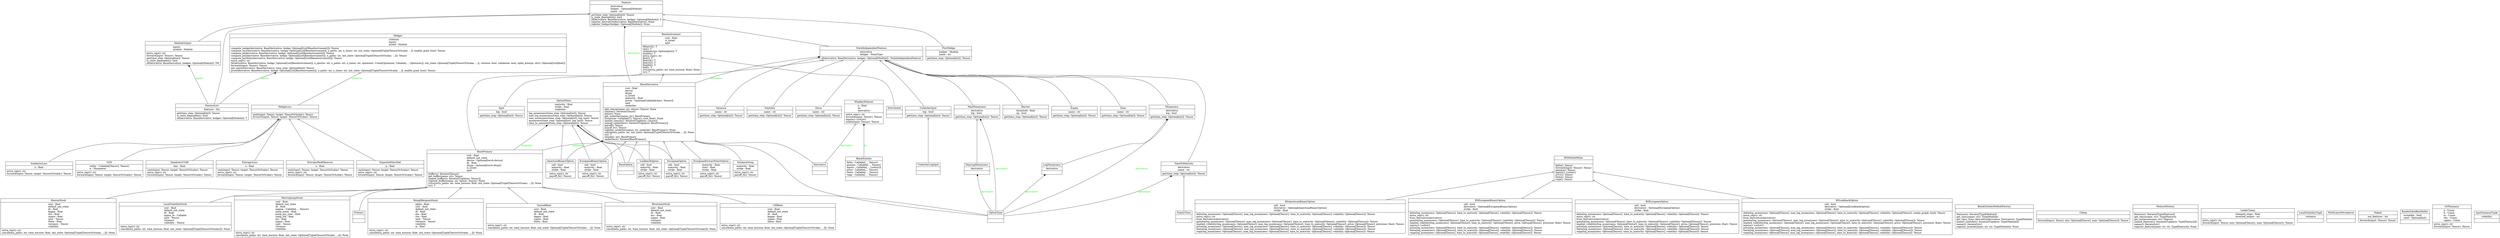 digraph "classes_pfhedge" {
rankdir=BT
charset="utf-8"
"pfhedge.instruments.derivative.american_binary.AmericanBinaryOption" [color="black", fontcolor="black", label=<{AmericanBinaryOption|call : bool<br ALIGN="LEFT"/>maturity : float<br ALIGN="LEFT"/>strike : float<br ALIGN="LEFT"/>|extra_repr(): str<br ALIGN="LEFT"/>payoff_fn(): Tensor<br ALIGN="LEFT"/>}>, shape="record", style="solid"];
"pfhedge.nn.modules.bs.american_binary.BSAmericanBinaryOption" [color="black", fontcolor="black", label=<{BSAmericanBinaryOption|call : bool<br ALIGN="LEFT"/>derivative : Optional[AmericanBinaryOption]<br ALIGN="LEFT"/>strike : float<br ALIGN="LEFT"/>|delta(log_moneyness: Optional[Tensor], max_log_moneyness: Optional[Tensor], time_to_maturity: Optional[Tensor], volatility: Optional[Tensor]): Tensor<br ALIGN="LEFT"/>extra_repr(): str<br ALIGN="LEFT"/>from_derivative(derivative)<br ALIGN="LEFT"/>gamma(log_moneyness: Optional[Tensor], max_log_moneyness: Optional[Tensor], time_to_maturity: Optional[Tensor], volatility: Optional[Tensor]): Tensor<br ALIGN="LEFT"/>implied_volatility(log_moneyness: Optional[Tensor], max_log_moneyness: Optional[Tensor], time_to_maturity: Optional[Tensor], price: Optional[Tensor], precision: float): Tensor<br ALIGN="LEFT"/>price(log_moneyness: Optional[Tensor], max_log_moneyness: Optional[Tensor], time_to_maturity: Optional[Tensor], volatility: Optional[Tensor]): Tensor<br ALIGN="LEFT"/>theta(log_moneyness: Optional[Tensor], max_log_moneyness: Optional[Tensor], time_to_maturity: Optional[Tensor], volatility: Optional[Tensor]): Tensor<br ALIGN="LEFT"/>vega(log_moneyness: Optional[Tensor], max_log_moneyness: Optional[Tensor], time_to_maturity: Optional[Tensor], volatility: Optional[Tensor]): Tensor<br ALIGN="LEFT"/>}>, shape="record", style="solid"];
"pfhedge.nn.modules.bs.european_binary.BSEuropeanBinaryOption" [color="black", fontcolor="black", label=<{BSEuropeanBinaryOption|call : bool<br ALIGN="LEFT"/>derivative : Optional[EuropeanBinaryOption]<br ALIGN="LEFT"/>strike : float<br ALIGN="LEFT"/>|delta(log_moneyness: Optional[Tensor], time_to_maturity: Optional[Tensor], volatility: Optional[Tensor]): Tensor<br ALIGN="LEFT"/>extra_repr(): str<br ALIGN="LEFT"/>from_derivative(derivative)<br ALIGN="LEFT"/>gamma(log_moneyness: Optional[Tensor], time_to_maturity: Optional[Tensor], volatility: Optional[Tensor]): Tensor<br ALIGN="LEFT"/>implied_volatility(log_moneyness: Optional[Tensor], time_to_maturity: Optional[Tensor], price: Optional[Tensor], precision: float): Tensor<br ALIGN="LEFT"/>inputs(): List[str]<br ALIGN="LEFT"/>price(log_moneyness: Optional[Tensor], time_to_maturity: Optional[Tensor], volatility: Optional[Tensor]): Tensor<br ALIGN="LEFT"/>theta(log_moneyness: Optional[Tensor], time_to_maturity: Optional[Tensor], volatility: Optional[Tensor]): Tensor<br ALIGN="LEFT"/>vega(log_moneyness: Optional[Tensor], time_to_maturity: Optional[Tensor], volatility: Optional[Tensor]): Tensor<br ALIGN="LEFT"/>}>, shape="record", style="solid"];
"pfhedge.nn.modules.bs.european.BSEuropeanOption" [color="black", fontcolor="black", label=<{BSEuropeanOption|call : bool<br ALIGN="LEFT"/>derivative : Optional[EuropeanOption]<br ALIGN="LEFT"/>strike : float<br ALIGN="LEFT"/>|delta(log_moneyness: Optional[Tensor], time_to_maturity: Optional[Tensor], volatility: Optional[Tensor]): Tensor<br ALIGN="LEFT"/>extra_repr(): str<br ALIGN="LEFT"/>from_derivative(derivative)<br ALIGN="LEFT"/>gamma(log_moneyness: Optional[Tensor], time_to_maturity: Optional[Tensor], volatility: Optional[Tensor]): Tensor<br ALIGN="LEFT"/>implied_volatility(log_moneyness: Optional[Tensor], time_to_maturity: Optional[Tensor], price: Optional[Tensor], precision: float): Tensor<br ALIGN="LEFT"/>price(log_moneyness: Optional[Tensor], time_to_maturity: Optional[Tensor], volatility: Optional[Tensor]): Tensor<br ALIGN="LEFT"/>theta(log_moneyness: Optional[Tensor], time_to_maturity: Optional[Tensor], volatility: Optional[Tensor]): Tensor<br ALIGN="LEFT"/>vega(log_moneyness: Optional[Tensor], time_to_maturity: Optional[Tensor], volatility: Optional[Tensor]): Tensor<br ALIGN="LEFT"/>}>, shape="record", style="solid"];
"pfhedge.nn.modules.bs.lookback.BSLookbackOption" [color="black", fontcolor="black", label=<{BSLookbackOption|call : bool<br ALIGN="LEFT"/>derivative : Optional[LookbackOption]<br ALIGN="LEFT"/>strike : float<br ALIGN="LEFT"/>|delta(log_moneyness: Optional[Tensor], max_log_moneyness: Optional[Tensor], time_to_maturity: Optional[Tensor], volatility: Optional[Tensor], create_graph: bool): Tensor<br ALIGN="LEFT"/>extra_repr(): str<br ALIGN="LEFT"/>from_derivative(derivative)<br ALIGN="LEFT"/>gamma(log_moneyness: Optional[Tensor], max_log_moneyness: Optional[Tensor], time_to_maturity: Optional[Tensor], volatility: Optional[Tensor]): Tensor<br ALIGN="LEFT"/>implied_volatility(log_moneyness: Optional[Tensor], max_log_moneyness: Optional[Tensor], time_to_maturity: Optional[Tensor], price: Optional[Tensor], precision: float): Tensor<br ALIGN="LEFT"/>inputs(): List[str]<br ALIGN="LEFT"/>price(log_moneyness: Optional[Tensor], max_log_moneyness: Optional[Tensor], time_to_maturity: Optional[Tensor], volatility: Optional[Tensor]): Tensor<br ALIGN="LEFT"/>theta(log_moneyness: Optional[Tensor], max_log_moneyness: Optional[Tensor], time_to_maturity: Optional[Tensor], volatility: Optional[Tensor]): Tensor<br ALIGN="LEFT"/>vega(log_moneyness: Optional[Tensor], max_log_moneyness: Optional[Tensor], time_to_maturity: Optional[Tensor], volatility: Optional[Tensor]): Tensor<br ALIGN="LEFT"/>}>, shape="record", style="solid"];
"pfhedge.nn.modules.bs._base.BSModuleMixin" [color="black", fontcolor="black", label=<{BSModuleMixin|<br ALIGN="LEFT"/>|delta(): Tensor<br ALIGN="LEFT"/>forward(input: Tensor): Tensor<br ALIGN="LEFT"/>gamma(): Tensor<br ALIGN="LEFT"/>inputs(): List[str]<br ALIGN="LEFT"/><I>price</I>(): Tensor<br ALIGN="LEFT"/>theta(): Tensor<br ALIGN="LEFT"/>vega(): Tensor<br ALIGN="LEFT"/>}>, shape="record", style="solid"];
"pfhedge.features.features.Barrier" [color="black", fontcolor="black", label=<{Barrier|threshold : float<br ALIGN="LEFT"/>up : bool<br ALIGN="LEFT"/>|get(time_step: Optional[int]): Tensor<br ALIGN="LEFT"/>}>, shape="record", style="solid"];
"pfhedge.instruments.derivative.base.BaseDerivative" [color="black", fontcolor="black", label=<{BaseDerivative|cost : float<br ALIGN="LEFT"/>device<br ALIGN="LEFT"/>dtype<br ALIGN="LEFT"/>is_listed<br ALIGN="LEFT"/>maturity : float<br ALIGN="LEFT"/>pricer : Optional[Callable[[Any], Tensor]]<br ALIGN="LEFT"/>spot<br ALIGN="LEFT"/>underlier<br ALIGN="LEFT"/>|add_clause(name: str, clause: Clause): None<br ALIGN="LEFT"/>clauses(): Iterator[Clause]<br ALIGN="LEFT"/>delist(): None<br ALIGN="LEFT"/>get_underlier(name: str): BasePrimary<br ALIGN="LEFT"/>list(pricer: Callable[[T], Tensor], cost: float): None<br ALIGN="LEFT"/>named_clauses(): Iterator[Tuple[str, Clause]]<br ALIGN="LEFT"/>named_underliers(): Iterator[Tuple[str, BasePrimary]]<br ALIGN="LEFT"/>payoff(): Tensor<br ALIGN="LEFT"/><I>payoff_fn</I>(): Tensor<br ALIGN="LEFT"/>register_underlier(name: str, underlier: BasePrimary): None<br ALIGN="LEFT"/>simulate(n_paths: int, init_state: Optional[Tuple[TensorOrScalar, ...]]): None<br ALIGN="LEFT"/>to(): T<br ALIGN="LEFT"/>ul(index: int): BasePrimary<br ALIGN="LEFT"/>underliers(): Iterator[BasePrimary]<br ALIGN="LEFT"/>}>, shape="record", style="solid"];
"pfhedge.instruments.base.BaseInstrument" [color="black", fontcolor="black", label=<{BaseInstrument|cost : float<br ALIGN="LEFT"/>is_listed<br ALIGN="LEFT"/>spot<br ALIGN="LEFT"/>|bfloat16(): T<br ALIGN="LEFT"/>cpu(): T<br ALIGN="LEFT"/>cuda(device: Optional[int]): T<br ALIGN="LEFT"/>double(): T<br ALIGN="LEFT"/>extra_repr(): str<br ALIGN="LEFT"/>float(): T<br ALIGN="LEFT"/>float16(): T<br ALIGN="LEFT"/>float32(): T<br ALIGN="LEFT"/>float64(): T<br ALIGN="LEFT"/>half(): T<br ALIGN="LEFT"/><I>simulate</I>(n_paths: int, time_horizon: float): None<br ALIGN="LEFT"/><I>to</I>(): T<br ALIGN="LEFT"/>}>, shape="record", style="solid"];
"pfhedge.instruments.derivative.base.BaseOption" [color="black", fontcolor="black", label=<{BaseOption|<br ALIGN="LEFT"/>|}>, shape="record", style="solid"];
"pfhedge.instruments.primary.base.BasePrimary" [color="black", fontcolor="black", label=<{BasePrimary|cost : float<br ALIGN="LEFT"/>default_init_state<br ALIGN="LEFT"/>device : Optional[torch.device]<br ALIGN="LEFT"/>dt : float<br ALIGN="LEFT"/>dtype : Optional[torch.dtype]<br ALIGN="LEFT"/>is_listed<br ALIGN="LEFT"/>spot<br ALIGN="LEFT"/>|buffers(): Iterator[Tensor]<br ALIGN="LEFT"/>get_buffer(name: str): Tensor<br ALIGN="LEFT"/>named_buffers(): Iterator[Tuple[str, Tensor]]<br ALIGN="LEFT"/>register_buffer(name: str, tensor: Tensor): None<br ALIGN="LEFT"/><I>simulate</I>(n_paths: int, time_horizon: float, init_state: Optional[Tuple[TensorOrScalar, ...]]): None<br ALIGN="LEFT"/>to(): T<br ALIGN="LEFT"/>}>, shape="record", style="solid"];
"pfhedge.nn.modules.bs.black_scholes.BlackScholes" [color="black", fontcolor="black", label=<{BlackScholes|delta : Callable[..., Tensor]<br ALIGN="LEFT"/>gamma : Callable[..., Tensor]<br ALIGN="LEFT"/>inputs : Callable[..., List[str]]<br ALIGN="LEFT"/>price : Callable[..., Tensor]<br ALIGN="LEFT"/>theta : Callable[..., Tensor]<br ALIGN="LEFT"/>vega : Callable[..., Tensor]<br ALIGN="LEFT"/>|}>, shape="record", style="solid"];
"pfhedge.nn.modules.bs.black_scholes.BlackScholesModuleFactory" [color="black", fontcolor="black", label=<{BlackScholesModuleFactory|<br ALIGN="LEFT"/>|features(): Iterator[Type[Module]]<br ALIGN="LEFT"/>get_class(name: str): Type[Module]<br ALIGN="LEFT"/>get_class_from_derivative(derivative: Derivative): Type[Module]<br ALIGN="LEFT"/>named_modules(): Iterator[Tuple[str, Type[Module]]]<br ALIGN="LEFT"/>names(): Iterator[str]<br ALIGN="LEFT"/>register_module(name: str, cls: Type[Module]): None<br ALIGN="LEFT"/>}>, shape="record", style="solid"];
"pfhedge.instruments.primary.brownian.BrownianStock" [color="black", fontcolor="black", label=<{BrownianStock|cost : float<br ALIGN="LEFT"/>default_init_state<br ALIGN="LEFT"/>dt : float<br ALIGN="LEFT"/>mu : float<br ALIGN="LEFT"/>sigma : float<br ALIGN="LEFT"/>variance<br ALIGN="LEFT"/>volatility<br ALIGN="LEFT"/>|extra_repr(): str<br ALIGN="LEFT"/>simulate(n_paths: int, time_horizon: float, init_state: Optional[Tuple[TensorOrScalar]]): None<br ALIGN="LEFT"/>}>, shape="record", style="solid"];
"pfhedge.instruments.primary.cir.CIRRate" [color="black", fontcolor="black", label=<{CIRRate|cost : float<br ALIGN="LEFT"/>default_init_state<br ALIGN="LEFT"/>dt : float<br ALIGN="LEFT"/>kappa : float<br ALIGN="LEFT"/>sigma : float<br ALIGN="LEFT"/>theta : float<br ALIGN="LEFT"/>|extra_repr(): str<br ALIGN="LEFT"/>simulate(n_paths: int, time_horizon: float, init_state: Optional[Tuple[TensorOrScalar, ...]]): None<br ALIGN="LEFT"/>}>, shape="record", style="solid"];
"pfhedge.nn.modules.clamp.Clamp" [color="black", fontcolor="black", label=<{Clamp|<br ALIGN="LEFT"/>|forward(input: Tensor, min: Optional[Tensor], max: Optional[Tensor]): Tensor<br ALIGN="LEFT"/>}>, shape="record", style="solid"];
"pfhedge.instruments.derivative.base.Derivative" [color="black", fontcolor="black", label=<{Derivative|<br ALIGN="LEFT"/>|}>, shape="record", style="solid"];
"pfhedge.features.features.Empty" [color="black", fontcolor="black", label=<{Empty|name : str<br ALIGN="LEFT"/>|get(time_step: Optional[int]): Tensor<br ALIGN="LEFT"/>}>, shape="record", style="solid"];
"pfhedge.nn.modules.loss.EntropicLoss" [color="black", fontcolor="black", label=<{EntropicLoss|a : float<br ALIGN="LEFT"/>|cash(input: Tensor, target: TensorOrScalar): Tensor<br ALIGN="LEFT"/>extra_repr(): str<br ALIGN="LEFT"/>forward(input: Tensor, target: TensorOrScalar): Tensor<br ALIGN="LEFT"/>}>, shape="record", style="solid"];
"pfhedge.nn.modules.loss.EntropicRiskMeasure" [color="black", fontcolor="black", label=<{EntropicRiskMeasure|a : float<br ALIGN="LEFT"/>|cash(input: Tensor, target: TensorOrScalar): Tensor<br ALIGN="LEFT"/>extra_repr(): str<br ALIGN="LEFT"/>forward(input: Tensor, target: TensorOrScalar): Tensor<br ALIGN="LEFT"/>}>, shape="record", style="solid"];
"pfhedge.instruments.derivative.european_binary.EuropeanBinaryOption" [color="black", fontcolor="black", label=<{EuropeanBinaryOption|call : bool<br ALIGN="LEFT"/>maturity : float<br ALIGN="LEFT"/>strike : float<br ALIGN="LEFT"/>|extra_repr(): str<br ALIGN="LEFT"/>payoff_fn(): Tensor<br ALIGN="LEFT"/>}>, shape="record", style="solid"];
"pfhedge.instruments.derivative.cliquet.EuropeanForwardStartOption" [color="black", fontcolor="black", label=<{EuropeanForwardStartOption|maturity : float<br ALIGN="LEFT"/>start : float<br ALIGN="LEFT"/>strike : float<br ALIGN="LEFT"/>|extra_repr(): str<br ALIGN="LEFT"/>payoff_fn(): Tensor<br ALIGN="LEFT"/>}>, shape="record", style="solid"];
"pfhedge.instruments.derivative.european.EuropeanOption" [color="black", fontcolor="black", label=<{EuropeanOption|call : bool<br ALIGN="LEFT"/>maturity : float<br ALIGN="LEFT"/>strike : float<br ALIGN="LEFT"/>|extra_repr(): str<br ALIGN="LEFT"/>payoff_fn(): Tensor<br ALIGN="LEFT"/>}>, shape="record", style="solid"];
"pfhedge.nn.modules.loss.ExpectedShortfall" [color="black", fontcolor="black", label=<{ExpectedShortfall|p : float<br ALIGN="LEFT"/>|cash(input: Tensor, target: TensorOrScalar): Tensor<br ALIGN="LEFT"/>extra_repr(): str<br ALIGN="LEFT"/>forward(input: Tensor, target: TensorOrScalar): Tensor<br ALIGN="LEFT"/>}>, shape="record", style="solid"];
"pfhedge.features.features.ExpiryTime" [color="black", fontcolor="black", label=<{ExpiryTime|<br ALIGN="LEFT"/>|}>, shape="record", style="solid"];
"pfhedge.features._base.Feature" [color="black", fontcolor="black", label=<{Feature|derivative<br ALIGN="LEFT"/>hedger : Optional[Module]<br ALIGN="LEFT"/>name : str<br ALIGN="LEFT"/>|<I>get</I>(time_step: Optional[int]): Tensor<br ALIGN="LEFT"/>is_state_dependent(): bool<br ALIGN="LEFT"/>of(derivative: BaseDerivative, hedger: Optional[Module]): T<br ALIGN="LEFT"/>register_derivative(derivative: BaseDerivative): None<br ALIGN="LEFT"/>register_hedger(hedger: Optional[Module]): None<br ALIGN="LEFT"/>}>, shape="record", style="solid"];
"pfhedge.features._getter.FeatureFactory" [color="black", fontcolor="black", label=<{FeatureFactory|<br ALIGN="LEFT"/>|features(): Iterator[Type[Feature]]<br ALIGN="LEFT"/>get_class(name: str): Type[Feature]<br ALIGN="LEFT"/>get_instance(name: str): Feature<br ALIGN="LEFT"/>named_features(): Iterator[Tuple[str, Type[Feature]]]<br ALIGN="LEFT"/>names(): Iterator[str]<br ALIGN="LEFT"/>register_feature(name: str, cls: Type[Feature]): None<br ALIGN="LEFT"/>}>, shape="record", style="solid"];
"pfhedge.features.container.FeatureList" [color="black", fontcolor="black", label=<{FeatureList|features : list<br ALIGN="LEFT"/>|get(time_step: Optional[int]): Tensor<br ALIGN="LEFT"/>is_state_dependent(): bool<br ALIGN="LEFT"/>of(derivative: BaseDerivative, hedger: Optional[Module]): T<br ALIGN="LEFT"/>}>, shape="record", style="solid"];
"pfhedge.nn.modules.loss.HedgeLoss" [color="black", fontcolor="black", label=<{HedgeLoss|<br ALIGN="LEFT"/>|cash(input: Tensor, target: TensorOrScalar): Tensor<br ALIGN="LEFT"/><I>forward</I>(input: Tensor, target: TensorOrScalar): Tensor<br ALIGN="LEFT"/>}>, shape="record", style="solid"];
"pfhedge.nn.modules.hedger.Hedger" [color="black", fontcolor="black", label=<{Hedger|criterion<br ALIGN="LEFT"/>inputs<br ALIGN="LEFT"/>model : Module<br ALIGN="LEFT"/>|compute_hedge(derivative: BaseDerivative, hedge: Optional[List[BaseInstrument]]): Tensor<br ALIGN="LEFT"/>compute_loss(derivative: BaseDerivative, hedge: Optional[List[BaseInstrument]], n_paths: int, n_times: int, init_state: Optional[Tuple[TensorOrScalar, ...]], enable_grad: bool): Tensor<br ALIGN="LEFT"/>compute_pl(derivative: BaseDerivative, hedge: Optional[List[BaseInstrument]]): Tensor<br ALIGN="LEFT"/>compute_pnl(derivative: BaseDerivative, hedge: Optional[List[BaseInstrument]], n_paths: int, init_state: Optional[Tuple[TensorOrScalar, ...]]): Tensor<br ALIGN="LEFT"/>compute_portfolio(derivative: BaseDerivative, hedge: Optional[List[BaseInstrument]]): Tensor<br ALIGN="LEFT"/>extra_repr(): str<br ALIGN="LEFT"/>fit(derivative: BaseDerivative, hedge: Optional[List[BaseInstrument]], n_epochs: int, n_paths: int, n_times: int, optimizer: Union[Optimizer, Callable[..., Optimizer]], init_state: Optional[Tuple[TensorOrScalar, ...]], verbose: bool, validation: bool, tqdm_kwargs: dict): Optional[List[float]]<br ALIGN="LEFT"/>forward(input: Tensor): Tensor<br ALIGN="LEFT"/>get_input(derivative: BaseDerivative, time_step: Optional[int]): Tensor<br ALIGN="LEFT"/>price(derivative: BaseDerivative, hedge: Optional[List[BaseInstrument]], n_paths: int, n_times: int, init_state: Optional[Tuple[TensorOrScalar, ...]], enable_grad: bool): Tensor<br ALIGN="LEFT"/>}>, shape="record", style="solid"];
"pfhedge.instruments.primary.heston.HestonStock" [color="black", fontcolor="black", label=<{HestonStock|cost : float<br ALIGN="LEFT"/>default_init_state<br ALIGN="LEFT"/>dt : float<br ALIGN="LEFT"/>kappa : float<br ALIGN="LEFT"/>rho : float<br ALIGN="LEFT"/>sigma : float<br ALIGN="LEFT"/>spot : Tensor<br ALIGN="LEFT"/>theta : float<br ALIGN="LEFT"/>variance : Tensor<br ALIGN="LEFT"/>volatility<br ALIGN="LEFT"/>|extra_repr(): str<br ALIGN="LEFT"/>simulate(n_paths: int, time_horizon: float, init_state: Optional[Tuple[TensorOrScalar, ...]]): None<br ALIGN="LEFT"/>}>, shape="record", style="solid"];
"pfhedge.instruments.base.Instrument" [color="black", fontcolor="black", label=<{Instrument|<br ALIGN="LEFT"/>|}>, shape="record", style="solid"];
"pfhedge.nn.modules.loss.IsoelasticLoss" [color="black", fontcolor="black", label=<{IsoelasticLoss|a : float<br ALIGN="LEFT"/>|extra_repr(): str<br ALIGN="LEFT"/>forward(input: Tensor, target: TensorOrScalar): Tensor<br ALIGN="LEFT"/>}>, shape="record", style="solid"];
"pfhedge.nn.modules.clamp.LeakyClamp" [color="black", fontcolor="black", label=<{LeakyClamp|clamped_slope : float<br ALIGN="LEFT"/>inverted_output : str<br ALIGN="LEFT"/>|extra_repr(): str<br ALIGN="LEFT"/>forward(input: Tensor, min: Optional[Tensor], max: Optional[Tensor]): Tensor<br ALIGN="LEFT"/>}>, shape="record", style="solid"];
"pfhedge.instruments.primary.local_volatility.LocalVolatilityStock" [color="black", fontcolor="black", label=<{LocalVolatilityStock|cost : float<br ALIGN="LEFT"/>default_init_state<br ALIGN="LEFT"/>dt : float<br ALIGN="LEFT"/>sigma_fn : Callable<br ALIGN="LEFT"/>spot : Tensor<br ALIGN="LEFT"/>variance<br ALIGN="LEFT"/>volatility : Tensor<br ALIGN="LEFT"/>|extra_repr(): str<br ALIGN="LEFT"/>simulate(n_paths: int, time_horizon: float, init_state: Optional[Tuple[TensorOrScalar]]): None<br ALIGN="LEFT"/>}>, shape="record", style="solid"];
"pfhedge.stochastic.local_volatility.LocalVolatilityTuple" [color="black", fontcolor="black", label=<{LocalVolatilityTuple|variance<br ALIGN="LEFT"/>|}>, shape="record", style="solid"];
"pfhedge.features.features.LogMoneyness" [color="black", fontcolor="black", label=<{LogMoneyness|derivative<br ALIGN="LEFT"/>|}>, shape="record", style="solid"];
"pfhedge.instruments.derivative.lookback.LookbackOption" [color="black", fontcolor="black", label=<{LookbackOption|call : bool<br ALIGN="LEFT"/>maturity : float<br ALIGN="LEFT"/>strike : float<br ALIGN="LEFT"/>|extra_repr(): str<br ALIGN="LEFT"/>payoff_fn(): Tensor<br ALIGN="LEFT"/>}>, shape="record", style="solid"];
"pfhedge.features.features.MaxLogMoneyness" [color="black", fontcolor="black", label=<{MaxLogMoneyness|derivative<br ALIGN="LEFT"/>|}>, shape="record", style="solid"];
"pfhedge.features.features.MaxMoneyness" [color="black", fontcolor="black", label=<{MaxMoneyness|derivative<br ALIGN="LEFT"/>log : bool<br ALIGN="LEFT"/>|get(time_step: Optional[int]): Tensor<br ALIGN="LEFT"/>}>, shape="record", style="solid"];
"pfhedge.instruments.primary.merton_jump.MertonJumpStock" [color="black", fontcolor="black", label=<{MertonJumpStock|cost : float<br ALIGN="LEFT"/>default_init_state<br ALIGN="LEFT"/>dt : float<br ALIGN="LEFT"/>engine : Callable[..., Tensor]<br ALIGN="LEFT"/>jump_mean : float<br ALIGN="LEFT"/>jump_per_year : float<br ALIGN="LEFT"/>jump_std : float<br ALIGN="LEFT"/>mu : float<br ALIGN="LEFT"/>sigma : float<br ALIGN="LEFT"/>spot : Tensor<br ALIGN="LEFT"/>variance<br ALIGN="LEFT"/>volatility<br ALIGN="LEFT"/>|extra_repr(): str<br ALIGN="LEFT"/>simulate(n_paths: int, time_horizon: float, init_state: Optional[Tuple[TensorOrScalar, ...]]): None<br ALIGN="LEFT"/>}>, shape="record", style="solid"];
"pfhedge.features.container.ModuleOutput" [color="black", fontcolor="black", label=<{ModuleOutput|inputs<br ALIGN="LEFT"/>module : Module<br ALIGN="LEFT"/>|extra_repr(): str<br ALIGN="LEFT"/>forward(input: Tensor): Tensor<br ALIGN="LEFT"/>get(time_step: Optional[int]): Tensor<br ALIGN="LEFT"/>is_state_dependent(): bool<br ALIGN="LEFT"/>of(derivative: BaseDerivative, hedger: Optional[Module]): TM<br ALIGN="LEFT"/>}>, shape="record", style="solid"];
"pfhedge.features.features.Moneyness" [color="black", fontcolor="black", label=<{Moneyness|derivative<br ALIGN="LEFT"/>log : bool<br ALIGN="LEFT"/>|get(time_step: Optional[int]): Tensor<br ALIGN="LEFT"/>}>, shape="record", style="solid"];
"pfhedge.nn.modules.mlp.MultiLayerPerceptron" [color="black", fontcolor="black", label=<{MultiLayerPerceptron|<br ALIGN="LEFT"/>|}>, shape="record", style="solid"];
"pfhedge.nn.modules.naked.Naked" [color="black", fontcolor="black", label=<{Naked|out_features : int<br ALIGN="LEFT"/>|forward(input: Tensor): Tensor<br ALIGN="LEFT"/>}>, shape="record", style="solid"];
"pfhedge.nn.modules.loss.OCE" [color="black", fontcolor="black", label=<{OCE|utility : Callable[[Tensor], Tensor]<br ALIGN="LEFT"/>w : Parameter<br ALIGN="LEFT"/>|extra_repr(): str<br ALIGN="LEFT"/>forward(input: Tensor, target: TensorOrScalar): Tensor<br ALIGN="LEFT"/>}>, shape="record", style="solid"];
"pfhedge.features.features.Ones" [color="black", fontcolor="black", label=<{Ones|name : str<br ALIGN="LEFT"/>|get(time_step: Optional[int]): Tensor<br ALIGN="LEFT"/>}>, shape="record", style="solid"];
"pfhedge.instruments.derivative.base.OptionMixin" [color="black", fontcolor="black", label=<{OptionMixin|maturity : float<br ALIGN="LEFT"/>strike : float<br ALIGN="LEFT"/>underlier<br ALIGN="LEFT"/>|log_moneyness(time_step: Optional[int]): Tensor<br ALIGN="LEFT"/>max_log_moneyness(time_step: Optional[int]): Tensor<br ALIGN="LEFT"/>max_moneyness(time_step: Optional[int], log: bool): Tensor<br ALIGN="LEFT"/>moneyness(time_step: Optional[int], log: bool): Tensor<br ALIGN="LEFT"/>time_to_maturity(time_step: Optional[int]): Tensor<br ALIGN="LEFT"/>}>, shape="record", style="solid"];
"pfhedge.features.features.OptionType" [color="black", fontcolor="black", label=<{OptionType|<br ALIGN="LEFT"/>|}>, shape="record", style="solid"];
"pfhedge.features.features.PrevHedge" [color="black", fontcolor="black", label=<{PrevHedge|hedger : Module<br ALIGN="LEFT"/>name : str<br ALIGN="LEFT"/>|get(time_step: Optional[int]): Tensor<br ALIGN="LEFT"/>}>, shape="record", style="solid"];
"pfhedge.instruments.primary.base.Primary" [color="black", fontcolor="black", label=<{Primary|<br ALIGN="LEFT"/>|}>, shape="record", style="solid"];
"pfhedge.nn.modules.loss.QuadraticCVaR" [color="black", fontcolor="black", label=<{QuadraticCVaR|lam : float<br ALIGN="LEFT"/>|cash(input: Tensor, target: TensorOrScalar): Tensor<br ALIGN="LEFT"/>extra_repr(): str<br ALIGN="LEFT"/>forward(input: Tensor, target: TensorOrScalar): Tensor<br ALIGN="LEFT"/>}>, shape="record", style="solid"];
"pfhedge.stochastic.engine.RandnSobolBoxMuller" [color="black", fontcolor="black", label=<{RandnSobolBoxMuller|scramble : bool<br ALIGN="LEFT"/>seed : Optional[int]<br ALIGN="LEFT"/>|}>, shape="record", style="solid"];
"pfhedge.instruments.primary.rough_bergomi.RoughBergomiStock" [color="black", fontcolor="black", label=<{RoughBergomiStock|alpha : float<br ALIGN="LEFT"/>cost : float<br ALIGN="LEFT"/>default_init_state<br ALIGN="LEFT"/>dt : float<br ALIGN="LEFT"/>eta : float<br ALIGN="LEFT"/>rho : float<br ALIGN="LEFT"/>spot : Tensor<br ALIGN="LEFT"/>variance : Tensor<br ALIGN="LEFT"/>volatility<br ALIGN="LEFT"/>xi : float<br ALIGN="LEFT"/>|extra_repr(): str<br ALIGN="LEFT"/>simulate(n_paths: int, time_horizon: float, init_state: Optional[Tuple[TensorOrScalar, ...]]): None<br ALIGN="LEFT"/>}>, shape="record", style="solid"];
"pfhedge.nn.modules.svi.SVIVariance" [color="black", fontcolor="black", label=<{SVIVariance|a : Union<br ALIGN="LEFT"/>b : Union<br ALIGN="LEFT"/>m : Union<br ALIGN="LEFT"/>rho : Union<br ALIGN="LEFT"/>sigma : Union<br ALIGN="LEFT"/>|extra_repr(): str<br ALIGN="LEFT"/>forward(input: Tensor): Tensor<br ALIGN="LEFT"/>}>, shape="record", style="solid"];
"pfhedge.features.features.Spot" [color="black", fontcolor="black", label=<{Spot|log : bool<br ALIGN="LEFT"/>|get(time_step: Optional[int]): Tensor<br ALIGN="LEFT"/>}>, shape="record", style="solid"];
"pfhedge.stochastic.heston.SpotVarianceTuple" [color="black", fontcolor="black", label=<{SpotVarianceTuple|volatility<br ALIGN="LEFT"/>|}>, shape="record", style="solid"];
"pfhedge.features._base.StateIndependentFeature" [color="black", fontcolor="black", label=<{StateIndependentFeature|derivative<br ALIGN="LEFT"/>hedger : NoneType<br ALIGN="LEFT"/>|of(derivative: BaseDerivative, hedger: Optional[Module]): 'StateIndependentFeature'<br ALIGN="LEFT"/>}>, shape="record", style="solid"];
"pfhedge.features.features.TimeToMaturity" [color="black", fontcolor="black", label=<{TimeToMaturity|derivative<br ALIGN="LEFT"/>name : str<br ALIGN="LEFT"/>|get(time_step: Optional[int]): Tensor<br ALIGN="LEFT"/>}>, shape="record", style="solid"];
"pfhedge.features.features.UnderlierLogSpot" [color="black", fontcolor="black", label=<{UnderlierLogSpot|<br ALIGN="LEFT"/>|}>, shape="record", style="solid"];
"pfhedge.features.features.UnderlierSpot" [color="black", fontcolor="black", label=<{UnderlierSpot|log : bool<br ALIGN="LEFT"/>|get(time_step: Optional[int]): Tensor<br ALIGN="LEFT"/>}>, shape="record", style="solid"];
"pfhedge.features.features.Variance" [color="black", fontcolor="black", label=<{Variance|name : str<br ALIGN="LEFT"/>|get(time_step: Optional[int]): Tensor<br ALIGN="LEFT"/>}>, shape="record", style="solid"];
"pfhedge.instruments.derivative.variance_swap.VarianceSwap" [color="black", fontcolor="black", label=<{VarianceSwap|maturity : float<br ALIGN="LEFT"/>strike : float<br ALIGN="LEFT"/>|extra_repr(): str<br ALIGN="LEFT"/>payoff_fn(): Tensor<br ALIGN="LEFT"/>}>, shape="record", style="solid"];
"pfhedge.instruments.primary.vasicek.VasicekRate" [color="black", fontcolor="black", label=<{VasicekRate|cost : float<br ALIGN="LEFT"/>default_init_state<br ALIGN="LEFT"/>dt : float<br ALIGN="LEFT"/>kappa : float<br ALIGN="LEFT"/>sigma : float<br ALIGN="LEFT"/>theta : float<br ALIGN="LEFT"/>|extra_repr(): str<br ALIGN="LEFT"/>simulate(n_paths: int, time_horizon: float, init_state: Optional[Tuple[TensorOrScalar, ...]]): None<br ALIGN="LEFT"/>}>, shape="record", style="solid"];
"pfhedge.features.features.Volatility" [color="black", fontcolor="black", label=<{Volatility|name : str<br ALIGN="LEFT"/>|get(time_step: Optional[int]): Tensor<br ALIGN="LEFT"/>}>, shape="record", style="solid"];
"pfhedge.nn.modules.ww.WhalleyWilmott" [color="black", fontcolor="black", label=<{WhalleyWilmott|a : float<br ALIGN="LEFT"/>bs<br ALIGN="LEFT"/>derivative<br ALIGN="LEFT"/>|extra_repr(): str<br ALIGN="LEFT"/>forward(input: Tensor): Tensor<br ALIGN="LEFT"/>inputs(): List[str]<br ALIGN="LEFT"/>width(input: Tensor): Tensor<br ALIGN="LEFT"/>}>, shape="record", style="solid"];
"pfhedge.features.features.Zeros" [color="black", fontcolor="black", label=<{Zeros|name : str<br ALIGN="LEFT"/>|get(time_step: Optional[int]): Tensor<br ALIGN="LEFT"/>}>, shape="record", style="solid"];
"pfhedge.features._base.StateIndependentFeature" -> "pfhedge.features._base.Feature" [arrowhead="empty", arrowtail="none"];
"pfhedge.features.container.FeatureList" -> "pfhedge.features._base.Feature" [arrowhead="empty", arrowtail="none"];
"pfhedge.features.container.ModuleOutput" -> "pfhedge.features._base.Feature" [arrowhead="empty", arrowtail="none"];
"pfhedge.features.features.Barrier" -> "pfhedge.features._base.StateIndependentFeature" [arrowhead="empty", arrowtail="none"];
"pfhedge.features.features.Empty" -> "pfhedge.features._base.StateIndependentFeature" [arrowhead="empty", arrowtail="none"];
"pfhedge.features.features.ExpiryTime" -> "pfhedge.features.features.TimeToMaturity" [arrowhead="empty", arrowtail="none"];
"pfhedge.features.features.LogMoneyness" -> "pfhedge.features.features.Moneyness" [arrowhead="empty", arrowtail="none"];
"pfhedge.features.features.MaxLogMoneyness" -> "pfhedge.features.features.MaxMoneyness" [arrowhead="empty", arrowtail="none"];
"pfhedge.features.features.MaxMoneyness" -> "pfhedge.features._base.StateIndependentFeature" [arrowhead="empty", arrowtail="none"];
"pfhedge.features.features.Moneyness" -> "pfhedge.features._base.StateIndependentFeature" [arrowhead="empty", arrowtail="none"];
"pfhedge.features.features.Ones" -> "pfhedge.features._base.StateIndependentFeature" [arrowhead="empty", arrowtail="none"];
"pfhedge.features.features.OptionType" -> "pfhedge.instruments.derivative.base.BaseDerivative" [arrowhead="empty", arrowtail="none"];
"pfhedge.features.features.OptionType" -> "pfhedge.instruments.derivative.base.OptionMixin" [arrowhead="empty", arrowtail="none"];
"pfhedge.features.features.PrevHedge" -> "pfhedge.features._base.Feature" [arrowhead="empty", arrowtail="none"];
"pfhedge.features.features.Spot" -> "pfhedge.features._base.StateIndependentFeature" [arrowhead="empty", arrowtail="none"];
"pfhedge.features.features.TimeToMaturity" -> "pfhedge.features._base.StateIndependentFeature" [arrowhead="empty", arrowtail="none"];
"pfhedge.features.features.UnderlierLogSpot" -> "pfhedge.features.features.UnderlierSpot" [arrowhead="empty", arrowtail="none"];
"pfhedge.features.features.UnderlierSpot" -> "pfhedge.features._base.StateIndependentFeature" [arrowhead="empty", arrowtail="none"];
"pfhedge.features.features.Variance" -> "pfhedge.features._base.StateIndependentFeature" [arrowhead="empty", arrowtail="none"];
"pfhedge.features.features.Volatility" -> "pfhedge.features._base.StateIndependentFeature" [arrowhead="empty", arrowtail="none"];
"pfhedge.features.features.Zeros" -> "pfhedge.features._base.StateIndependentFeature" [arrowhead="empty", arrowtail="none"];
"pfhedge.instruments.base.Instrument" -> "pfhedge.instruments.base.BaseInstrument" [arrowhead="empty", arrowtail="none"];
"pfhedge.instruments.derivative.american_binary.AmericanBinaryOption" -> "pfhedge.instruments.derivative.base.BaseDerivative" [arrowhead="empty", arrowtail="none"];
"pfhedge.instruments.derivative.american_binary.AmericanBinaryOption" -> "pfhedge.instruments.derivative.base.OptionMixin" [arrowhead="empty", arrowtail="none"];
"pfhedge.instruments.derivative.base.BaseDerivative" -> "pfhedge.instruments.base.BaseInstrument" [arrowhead="empty", arrowtail="none"];
"pfhedge.instruments.derivative.base.BaseOption" -> "pfhedge.instruments.derivative.base.BaseDerivative" [arrowhead="empty", arrowtail="none"];
"pfhedge.instruments.derivative.base.BaseOption" -> "pfhedge.instruments.derivative.base.OptionMixin" [arrowhead="empty", arrowtail="none"];
"pfhedge.instruments.derivative.base.Derivative" -> "pfhedge.instruments.derivative.base.BaseDerivative" [arrowhead="empty", arrowtail="none"];
"pfhedge.instruments.derivative.cliquet.EuropeanForwardStartOption" -> "pfhedge.instruments.derivative.base.BaseDerivative" [arrowhead="empty", arrowtail="none"];
"pfhedge.instruments.derivative.european.EuropeanOption" -> "pfhedge.instruments.derivative.base.BaseDerivative" [arrowhead="empty", arrowtail="none"];
"pfhedge.instruments.derivative.european.EuropeanOption" -> "pfhedge.instruments.derivative.base.OptionMixin" [arrowhead="empty", arrowtail="none"];
"pfhedge.instruments.derivative.european_binary.EuropeanBinaryOption" -> "pfhedge.instruments.derivative.base.BaseDerivative" [arrowhead="empty", arrowtail="none"];
"pfhedge.instruments.derivative.european_binary.EuropeanBinaryOption" -> "pfhedge.instruments.derivative.base.OptionMixin" [arrowhead="empty", arrowtail="none"];
"pfhedge.instruments.derivative.lookback.LookbackOption" -> "pfhedge.instruments.derivative.base.BaseDerivative" [arrowhead="empty", arrowtail="none"];
"pfhedge.instruments.derivative.lookback.LookbackOption" -> "pfhedge.instruments.derivative.base.OptionMixin" [arrowhead="empty", arrowtail="none"];
"pfhedge.instruments.derivative.variance_swap.VarianceSwap" -> "pfhedge.instruments.derivative.base.BaseDerivative" [arrowhead="empty", arrowtail="none"];
"pfhedge.instruments.primary.base.BasePrimary" -> "pfhedge.instruments.base.BaseInstrument" [arrowhead="empty", arrowtail="none"];
"pfhedge.instruments.primary.base.Primary" -> "pfhedge.instruments.primary.base.BasePrimary" [arrowhead="empty", arrowtail="none"];
"pfhedge.instruments.primary.brownian.BrownianStock" -> "pfhedge.instruments.primary.base.BasePrimary" [arrowhead="empty", arrowtail="none"];
"pfhedge.instruments.primary.cir.CIRRate" -> "pfhedge.instruments.primary.base.BasePrimary" [arrowhead="empty", arrowtail="none"];
"pfhedge.instruments.primary.heston.HestonStock" -> "pfhedge.instruments.primary.base.BasePrimary" [arrowhead="empty", arrowtail="none"];
"pfhedge.instruments.primary.local_volatility.LocalVolatilityStock" -> "pfhedge.instruments.primary.base.BasePrimary" [arrowhead="empty", arrowtail="none"];
"pfhedge.instruments.primary.merton_jump.MertonJumpStock" -> "pfhedge.instruments.primary.base.BasePrimary" [arrowhead="empty", arrowtail="none"];
"pfhedge.instruments.primary.rough_bergomi.RoughBergomiStock" -> "pfhedge.instruments.primary.base.BasePrimary" [arrowhead="empty", arrowtail="none"];
"pfhedge.instruments.primary.vasicek.VasicekRate" -> "pfhedge.instruments.primary.base.BasePrimary" [arrowhead="empty", arrowtail="none"];
"pfhedge.nn.modules.bs.american_binary.BSAmericanBinaryOption" -> "pfhedge.nn.modules.bs._base.BSModuleMixin" [arrowhead="empty", arrowtail="none"];
"pfhedge.nn.modules.bs.european.BSEuropeanOption" -> "pfhedge.nn.modules.bs._base.BSModuleMixin" [arrowhead="empty", arrowtail="none"];
"pfhedge.nn.modules.bs.european_binary.BSEuropeanBinaryOption" -> "pfhedge.nn.modules.bs._base.BSModuleMixin" [arrowhead="empty", arrowtail="none"];
"pfhedge.nn.modules.bs.lookback.BSLookbackOption" -> "pfhedge.nn.modules.bs._base.BSModuleMixin" [arrowhead="empty", arrowtail="none"];
"pfhedge.nn.modules.loss.EntropicLoss" -> "pfhedge.nn.modules.loss.HedgeLoss" [arrowhead="empty", arrowtail="none"];
"pfhedge.nn.modules.loss.EntropicRiskMeasure" -> "pfhedge.nn.modules.loss.HedgeLoss" [arrowhead="empty", arrowtail="none"];
"pfhedge.nn.modules.loss.ExpectedShortfall" -> "pfhedge.nn.modules.loss.HedgeLoss" [arrowhead="empty", arrowtail="none"];
"pfhedge.nn.modules.loss.IsoelasticLoss" -> "pfhedge.nn.modules.loss.HedgeLoss" [arrowhead="empty", arrowtail="none"];
"pfhedge.nn.modules.loss.OCE" -> "pfhedge.nn.modules.loss.HedgeLoss" [arrowhead="empty", arrowtail="none"];
"pfhedge.nn.modules.loss.QuadraticCVaR" -> "pfhedge.nn.modules.loss.HedgeLoss" [arrowhead="empty", arrowtail="none"];
"pfhedge.features.container.FeatureList" -> "pfhedge.features.container.ModuleOutput" [arrowhead="diamond", arrowtail="none", fontcolor="green", label="inputs", style="solid"];
"pfhedge.features.container.FeatureList" -> "pfhedge.nn.modules.hedger.Hedger" [arrowhead="diamond", arrowtail="none", fontcolor="green", label="inputs", style="solid"];
"pfhedge.features.features.OptionType" -> "pfhedge.features.features.LogMoneyness" [arrowhead="diamond", arrowtail="none", fontcolor="green", label="derivative", style="solid"];
"pfhedge.features.features.OptionType" -> "pfhedge.features.features.MaxLogMoneyness" [arrowhead="diamond", arrowtail="none", fontcolor="green", label="derivative", style="solid"];
"pfhedge.features.features.OptionType" -> "pfhedge.features.features.MaxMoneyness" [arrowhead="diamond", arrowtail="none", fontcolor="green", label="derivative", style="solid"];
"pfhedge.features.features.OptionType" -> "pfhedge.features.features.Moneyness" [arrowhead="diamond", arrowtail="none", fontcolor="green", label="derivative", style="solid"];
"pfhedge.features.features.OptionType" -> "pfhedge.features.features.TimeToMaturity" [arrowhead="diamond", arrowtail="none", fontcolor="green", label="derivative", style="solid"];
"pfhedge.instruments.derivative.base.BaseDerivative" -> "pfhedge.features._base.Feature" [arrowhead="diamond", arrowtail="none", fontcolor="green", label="derivative", style="solid"];
"pfhedge.instruments.derivative.base.BaseDerivative" -> "pfhedge.features._base.StateIndependentFeature" [arrowhead="diamond", arrowtail="none", fontcolor="green", label="derivative", style="solid"];
"pfhedge.instruments.primary.base.BasePrimary" -> "pfhedge.instruments.derivative.base.BaseDerivative" [arrowhead="diamond", arrowtail="none", fontcolor="green", label="underlier", style="solid"];
"pfhedge.instruments.primary.base.BasePrimary" -> "pfhedge.instruments.derivative.base.OptionMixin" [arrowhead="diamond", arrowtail="none", fontcolor="green", label="underlier", style="solid"];
"pfhedge.nn.modules.bs.black_scholes.BlackScholes" -> "pfhedge.nn.modules.ww.WhalleyWilmott" [arrowhead="diamond", arrowtail="none", fontcolor="green", label="bs", style="solid"];
"pfhedge.instruments.derivative.base.Derivative" -> "pfhedge.nn.modules.ww.WhalleyWilmott" [arrowhead="odiamond", arrowtail="none", fontcolor="green", label="derivative", style="solid"];
"pfhedge.nn.modules.loss.HedgeLoss" -> "pfhedge.nn.modules.hedger.Hedger" [arrowhead="odiamond", arrowtail="none", fontcolor="green", label="criterion", style="solid"];
}
